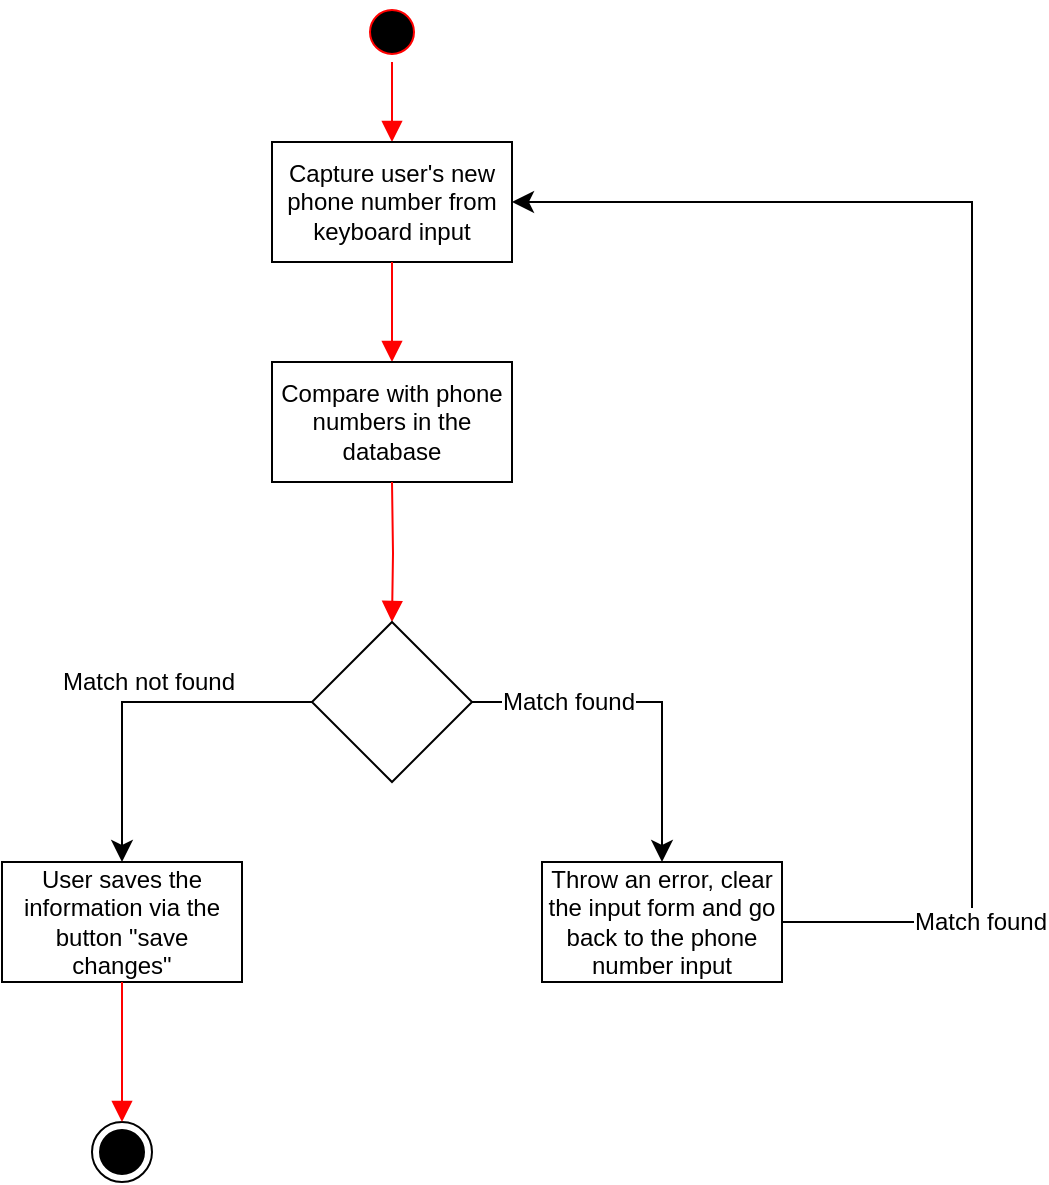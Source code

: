 <mxfile version="28.0.9">
  <diagram name="Page-1" id="yiOKuUuSApPGLSMHls8P">
    <mxGraphModel dx="1415" dy="435" grid="1" gridSize="10" guides="1" tooltips="1" connect="1" arrows="1" fold="1" page="1" pageScale="1" pageWidth="850" pageHeight="1100" math="0" shadow="0">
      <root>
        <mxCell id="0" />
        <mxCell id="1" parent="0" />
        <mxCell id="RAs32KpJlCHKYsDaDuBX-1" value="" style="ellipse;html=1;shape=startState;fillColor=light-dark(#000000,#000000);strokeColor=light-dark(#FF0000,#FFFFFF);" parent="1" vertex="1">
          <mxGeometry x="160" y="50" width="30" height="30" as="geometry" />
        </mxCell>
        <mxCell id="RAs32KpJlCHKYsDaDuBX-2" value="" style="edgeStyle=orthogonalEdgeStyle;html=1;verticalAlign=bottom;endArrow=block;endSize=8;strokeColor=light-dark(#FF0000,#000000);rounded=0;endFill=1;entryX=0.5;entryY=0;entryDx=0;entryDy=0;" parent="1" source="RAs32KpJlCHKYsDaDuBX-1" target="RAs32KpJlCHKYsDaDuBX-3" edge="1">
          <mxGeometry relative="1" as="geometry">
            <mxPoint x="175" y="150" as="targetPoint" />
          </mxGeometry>
        </mxCell>
        <mxCell id="RAs32KpJlCHKYsDaDuBX-3" value="Capture user&#39;s new phone number from keyboard input" style="rounded=0;whiteSpace=wrap;html=1;" parent="1" vertex="1">
          <mxGeometry x="115" y="120" width="120" height="60" as="geometry" />
        </mxCell>
        <mxCell id="RAs32KpJlCHKYsDaDuBX-4" value="" style="edgeStyle=orthogonalEdgeStyle;html=1;verticalAlign=bottom;endArrow=block;endSize=8;strokeColor=light-dark(#FF0000,#000000);rounded=0;endFill=1;entryX=0.5;entryY=0;entryDx=0;entryDy=0;exitX=0.5;exitY=1;exitDx=0;exitDy=0;" parent="1" source="RAs32KpJlCHKYsDaDuBX-3" target="RAs32KpJlCHKYsDaDuBX-5" edge="1">
          <mxGeometry relative="1" as="geometry">
            <mxPoint x="175" y="260" as="targetPoint" />
            <mxPoint x="175" y="190" as="sourcePoint" />
          </mxGeometry>
        </mxCell>
        <mxCell id="RAs32KpJlCHKYsDaDuBX-5" value="Compare with phone numbers in the database" style="rounded=0;whiteSpace=wrap;html=1;" parent="1" vertex="1">
          <mxGeometry x="115" y="230" width="120" height="60" as="geometry" />
        </mxCell>
        <mxCell id="FtlkBK22vBwoZkC2UCPd-2" value="" style="edgeStyle=orthogonalEdgeStyle;html=1;verticalAlign=bottom;endArrow=block;endSize=8;strokeColor=light-dark(#FF0000,#000000);rounded=0;endFill=1;exitX=0.5;exitY=1;exitDx=0;exitDy=0;entryX=0.5;entryY=0;entryDx=0;entryDy=0;" edge="1" parent="1" target="FtlkBK22vBwoZkC2UCPd-1">
          <mxGeometry relative="1" as="geometry">
            <mxPoint x="175" y="340" as="targetPoint" />
            <mxPoint x="175" y="290" as="sourcePoint" />
          </mxGeometry>
        </mxCell>
        <mxCell id="FtlkBK22vBwoZkC2UCPd-1" value="" style="rhombus;whiteSpace=wrap;html=1;" vertex="1" parent="1">
          <mxGeometry x="135" y="360" width="80" height="80" as="geometry" />
        </mxCell>
        <mxCell id="FtlkBK22vBwoZkC2UCPd-3" value="" style="edgeStyle=elbowEdgeStyle;elbow=horizontal;endArrow=classic;html=1;curved=0;rounded=0;endSize=8;startSize=8;fontSize=12;strokeColor=light-dark(#000000,#000000);exitX=1;exitY=0.5;exitDx=0;exitDy=0;entryX=0.5;entryY=0;entryDx=0;entryDy=0;" edge="1" parent="1" source="FtlkBK22vBwoZkC2UCPd-1" target="FtlkBK22vBwoZkC2UCPd-5">
          <mxGeometry width="50" height="50" relative="1" as="geometry">
            <mxPoint x="190" y="440" as="sourcePoint" />
            <mxPoint x="340" y="440" as="targetPoint" />
            <Array as="points">
              <mxPoint x="310" y="440" />
            </Array>
          </mxGeometry>
        </mxCell>
        <mxCell id="FtlkBK22vBwoZkC2UCPd-4" value="Match found" style="edgeLabel;html=1;align=center;verticalAlign=middle;resizable=0;points=[];fontSize=12;" vertex="1" connectable="0" parent="FtlkBK22vBwoZkC2UCPd-3">
          <mxGeometry x="-0.799" y="2" relative="1" as="geometry">
            <mxPoint x="30" y="2" as="offset" />
          </mxGeometry>
        </mxCell>
        <mxCell id="FtlkBK22vBwoZkC2UCPd-5" value="Throw an error, clear the input form and go back to the phone number input" style="rounded=0;whiteSpace=wrap;html=1;" vertex="1" parent="1">
          <mxGeometry x="250" y="480" width="120" height="60" as="geometry" />
        </mxCell>
        <mxCell id="FtlkBK22vBwoZkC2UCPd-6" value="" style="edgeStyle=elbowEdgeStyle;elbow=horizontal;endArrow=classic;html=1;curved=0;rounded=0;endSize=8;startSize=8;fontSize=12;strokeColor=light-dark(#000000,#000000);exitX=1;exitY=0.5;exitDx=0;exitDy=0;entryX=1;entryY=0.5;entryDx=0;entryDy=0;" edge="1" parent="1" source="FtlkBK22vBwoZkC2UCPd-5" target="RAs32KpJlCHKYsDaDuBX-3">
          <mxGeometry width="50" height="50" relative="1" as="geometry">
            <mxPoint x="370" y="570" as="sourcePoint" />
            <mxPoint x="465" y="650" as="targetPoint" />
            <Array as="points">
              <mxPoint x="465" y="610" />
            </Array>
          </mxGeometry>
        </mxCell>
        <mxCell id="FtlkBK22vBwoZkC2UCPd-7" value="Match found" style="edgeLabel;html=1;align=center;verticalAlign=middle;resizable=0;points=[];fontSize=12;" vertex="1" connectable="0" parent="FtlkBK22vBwoZkC2UCPd-6">
          <mxGeometry x="-0.799" y="2" relative="1" as="geometry">
            <mxPoint x="30" y="2" as="offset" />
          </mxGeometry>
        </mxCell>
        <mxCell id="FtlkBK22vBwoZkC2UCPd-8" value="" style="edgeStyle=elbowEdgeStyle;elbow=horizontal;endArrow=classic;html=1;curved=0;rounded=0;endSize=8;startSize=8;fontSize=12;strokeColor=light-dark(#000000,#000000);exitX=0;exitY=0.5;exitDx=0;exitDy=0;entryX=0.5;entryY=0;entryDx=0;entryDy=0;" edge="1" parent="1" source="FtlkBK22vBwoZkC2UCPd-1" target="FtlkBK22vBwoZkC2UCPd-10">
          <mxGeometry width="50" height="50" relative="1" as="geometry">
            <mxPoint x="95" y="390" as="sourcePoint" />
            <mxPoint x="40" y="490" as="targetPoint" />
            <Array as="points">
              <mxPoint x="40" y="430" />
            </Array>
          </mxGeometry>
        </mxCell>
        <mxCell id="FtlkBK22vBwoZkC2UCPd-9" value="Match not found" style="edgeLabel;html=1;align=center;verticalAlign=middle;resizable=0;points=[];fontSize=12;" vertex="1" connectable="0" parent="FtlkBK22vBwoZkC2UCPd-8">
          <mxGeometry x="-0.799" y="2" relative="1" as="geometry">
            <mxPoint x="-65" y="-12" as="offset" />
          </mxGeometry>
        </mxCell>
        <mxCell id="FtlkBK22vBwoZkC2UCPd-10" value="User saves the information via the button &quot;save changes&quot;" style="rounded=0;whiteSpace=wrap;html=1;" vertex="1" parent="1">
          <mxGeometry x="-20" y="480" width="120" height="60" as="geometry" />
        </mxCell>
        <mxCell id="FtlkBK22vBwoZkC2UCPd-11" value="" style="ellipse;html=1;shape=endState;fillColor=#000000;strokeColor=light-dark(#000000,#000000);" vertex="1" parent="1">
          <mxGeometry x="25" y="610" width="30" height="30" as="geometry" />
        </mxCell>
        <mxCell id="FtlkBK22vBwoZkC2UCPd-12" value="" style="edgeStyle=orthogonalEdgeStyle;html=1;verticalAlign=bottom;endArrow=block;endSize=8;strokeColor=light-dark(#FF0000,#000000);rounded=0;endFill=1;exitX=0.5;exitY=1;exitDx=0;exitDy=0;entryX=0.5;entryY=0;entryDx=0;entryDy=0;" edge="1" parent="1" target="FtlkBK22vBwoZkC2UCPd-11" source="FtlkBK22vBwoZkC2UCPd-10">
          <mxGeometry relative="1" as="geometry">
            <mxPoint x="75" y="620" as="targetPoint" />
            <mxPoint x="40" y="550" as="sourcePoint" />
          </mxGeometry>
        </mxCell>
      </root>
    </mxGraphModel>
  </diagram>
</mxfile>
